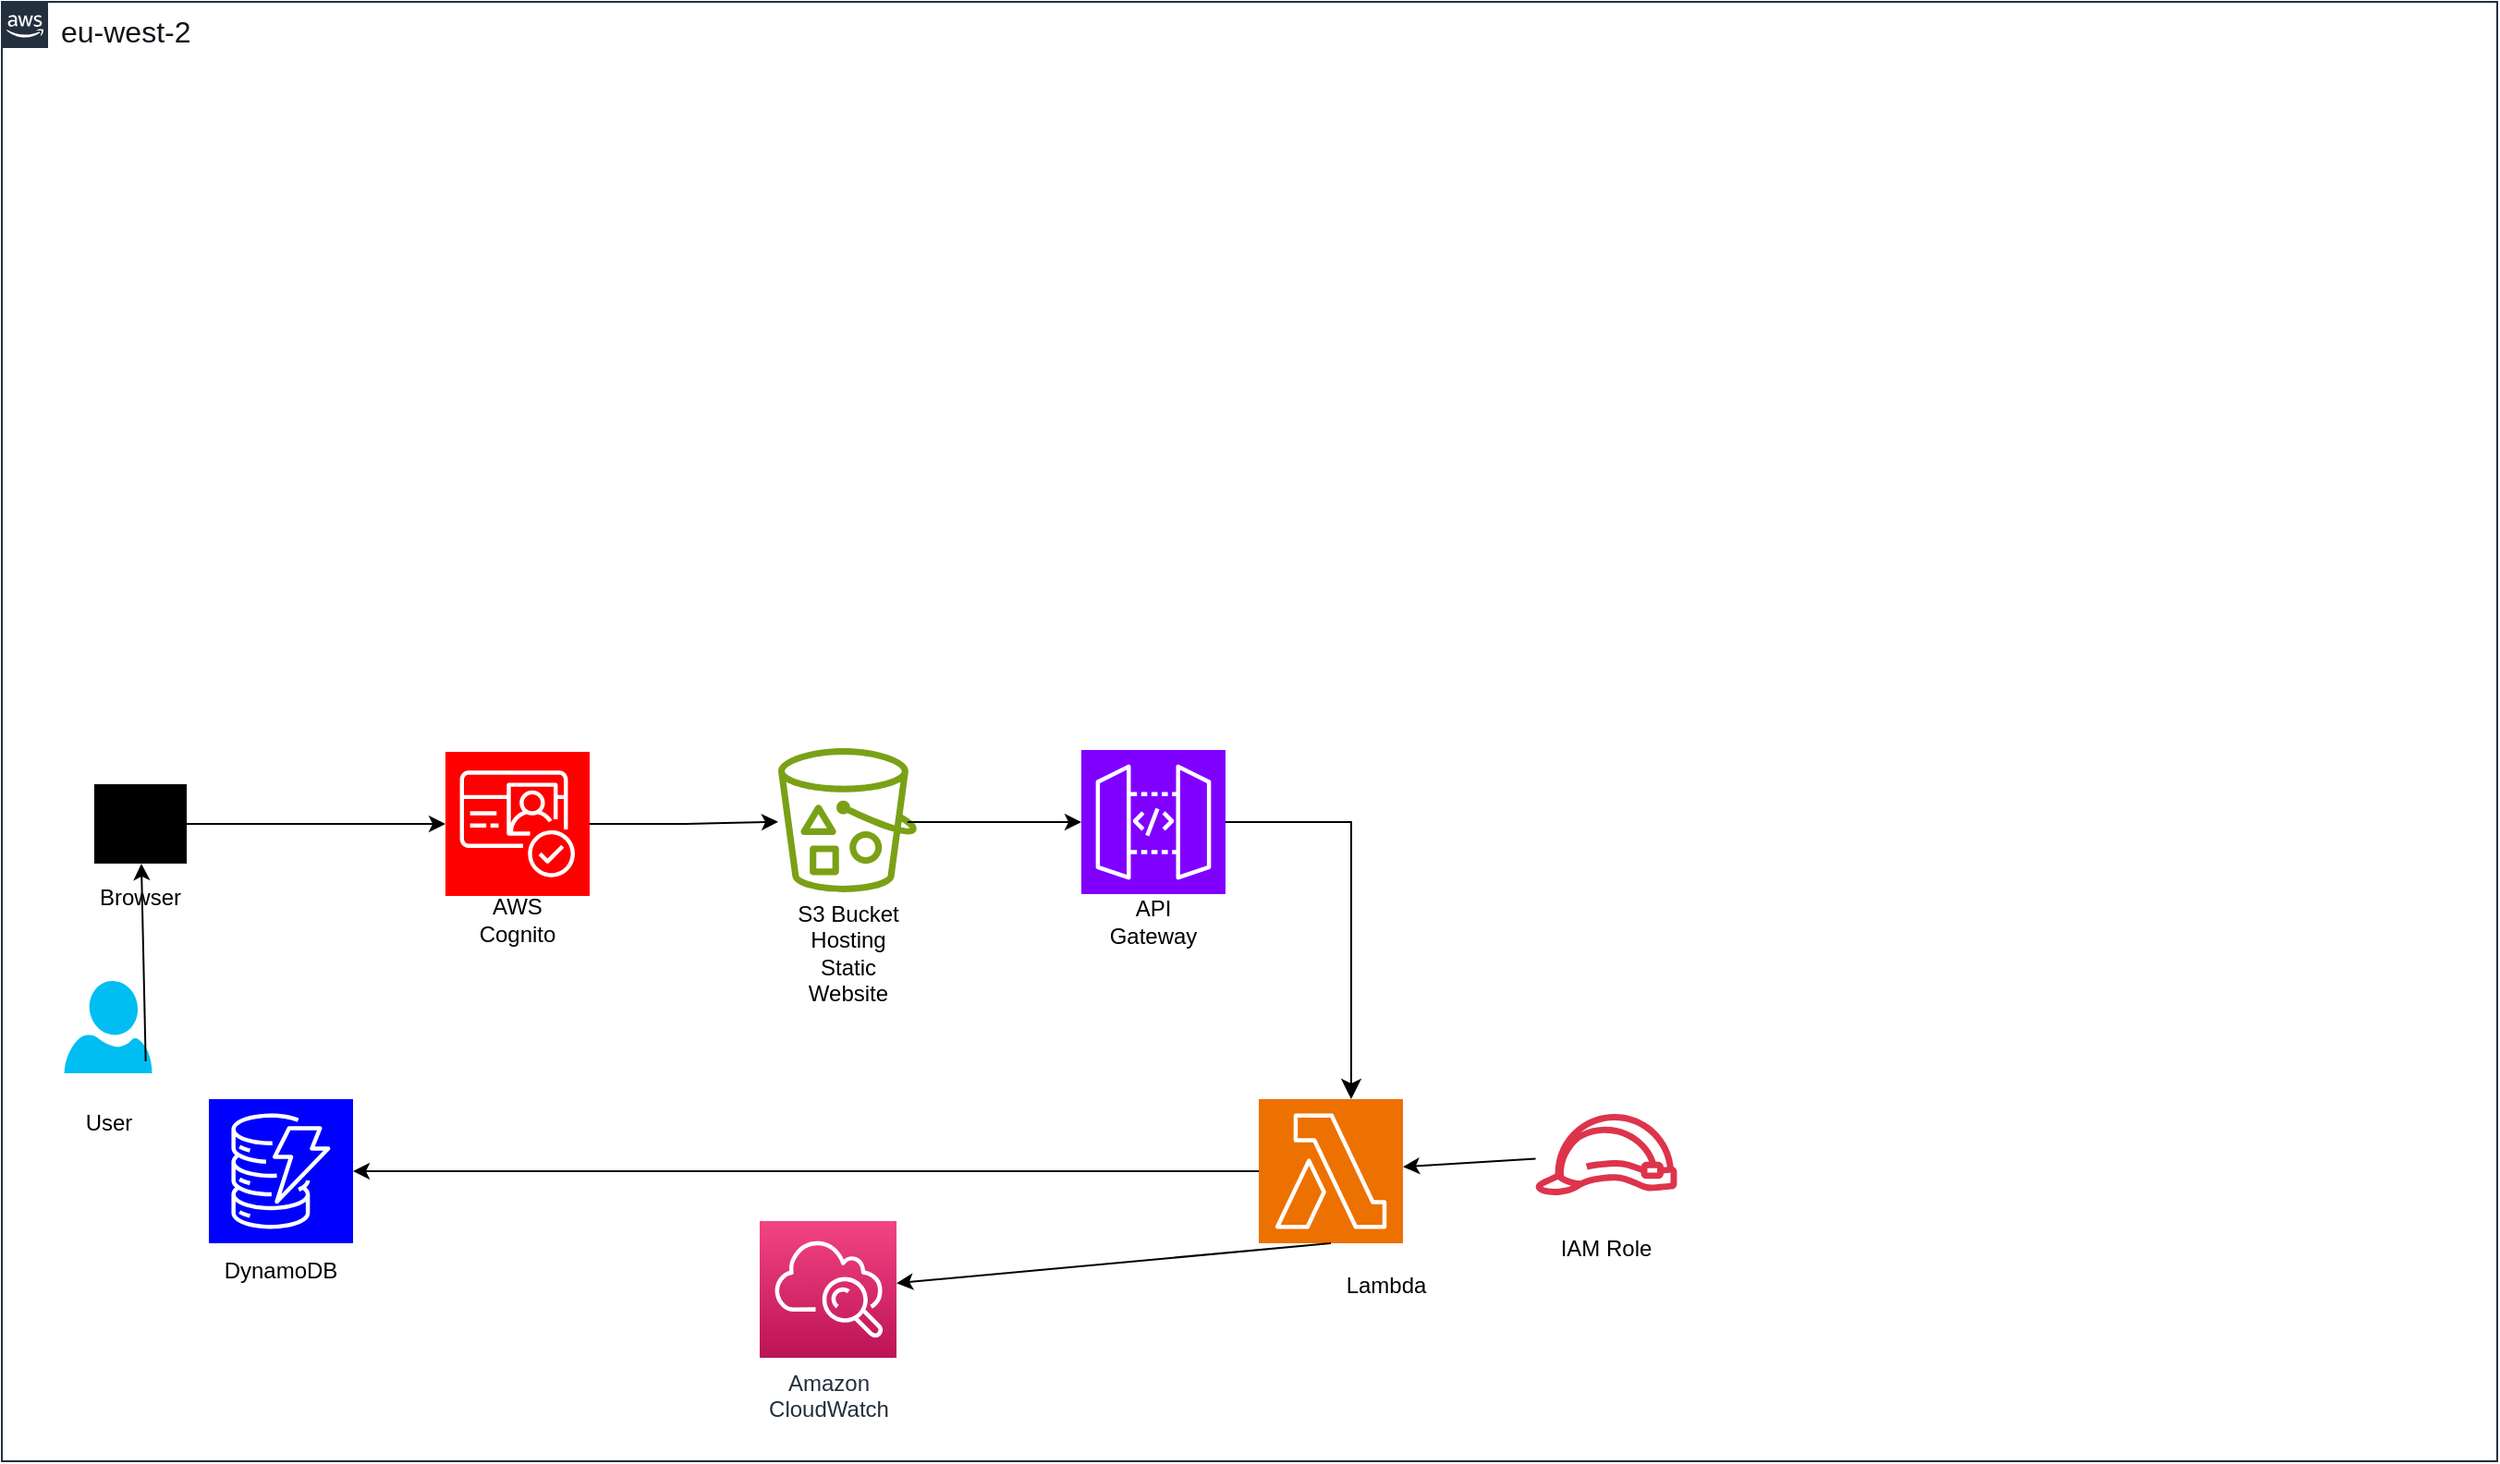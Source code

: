 <mxfile version="26.0.5">
  <diagram name="Page-1" id="FnGmgW-BA_g8rnHXzi0c">
    <mxGraphModel grid="1" page="1" gridSize="10" guides="1" tooltips="1" connect="1" arrows="1" fold="1" pageScale="1" pageWidth="827" pageHeight="1169" background="none" math="0" shadow="0">
      <root>
        <mxCell id="0" />
        <mxCell id="1" parent="0" />
        <mxCell id="OwloqUtJ-1rdB4F-nMjI-1" value="&lt;span style=&quot;color: rgb(15, 20, 26); font-family: &amp;quot;Amazon Ember&amp;quot;, Helvetica, Arial, sans-serif; font-size: 16px; background-color: rgb(255, 255, 255);&quot;&gt;eu-west-2&lt;/span&gt;" style="points=[[0,0],[0.25,0],[0.5,0],[0.75,0],[1,0],[1,0.25],[1,0.5],[1,0.75],[1,1],[0.75,1],[0.5,1],[0.25,1],[0,1],[0,0.75],[0,0.5],[0,0.25]];outlineConnect=0;gradientColor=none;html=1;whiteSpace=wrap;fontSize=12;fontStyle=0;container=1;pointerEvents=0;collapsible=0;recursiveResize=0;shape=mxgraph.aws4.group;grIcon=mxgraph.aws4.group_aws_cloud_alt;strokeColor=#232F3E;fillColor=none;verticalAlign=top;align=left;spacingLeft=30;fontColor=#232F3E;dashed=0;" vertex="1" parent="1">
          <mxGeometry x="-190" y="360" width="1350" height="790" as="geometry" />
        </mxCell>
        <mxCell id="OwloqUtJ-1rdB4F-nMjI-5" value="" style="endArrow=classic;html=1;rounded=0;" edge="1" parent="OwloqUtJ-1rdB4F-nMjI-1" source="OwloqUtJ-1rdB4F-nMjI-29" target="OwloqUtJ-1rdB4F-nMjI-7">
          <mxGeometry width="50" height="50" relative="1" as="geometry">
            <mxPoint x="-191" y="450" as="sourcePoint" />
            <mxPoint x="170" y="451.114" as="targetPoint" />
            <Array as="points" />
          </mxGeometry>
        </mxCell>
        <mxCell id="OwloqUtJ-1rdB4F-nMjI-7" value="" style="sketch=0;points=[[0,0,0],[0.25,0,0],[0.5,0,0],[0.75,0,0],[1,0,0],[0,1,0],[0.25,1,0],[0.5,1,0],[0.75,1,0],[1,1,0],[0,0.25,0],[0,0.5,0],[0,0.75,0],[1,0.25,0],[1,0.5,0],[1,0.75,0]];outlineConnect=0;fontColor=#232F3E;fillColor=light-dark(#ff0000, #ff7f93);strokeColor=#ffffff;dashed=0;verticalLabelPosition=bottom;verticalAlign=top;align=center;html=1;fontSize=12;fontStyle=0;aspect=fixed;shape=mxgraph.aws4.resourceIcon;resIcon=mxgraph.aws4.cognito;" vertex="1" parent="OwloqUtJ-1rdB4F-nMjI-1">
          <mxGeometry x="240" y="406" width="78" height="78" as="geometry" />
        </mxCell>
        <mxCell id="OwloqUtJ-1rdB4F-nMjI-8" value="" style="endArrow=classic;html=1;rounded=0;" edge="1" parent="OwloqUtJ-1rdB4F-nMjI-1" target="OwloqUtJ-1rdB4F-nMjI-6">
          <mxGeometry width="50" height="50" relative="1" as="geometry">
            <mxPoint x="317.99" y="445" as="sourcePoint" />
            <mxPoint x="419.998" y="445" as="targetPoint" />
            <Array as="points">
              <mxPoint x="369.99" y="445" />
            </Array>
          </mxGeometry>
        </mxCell>
        <mxCell id="OwloqUtJ-1rdB4F-nMjI-6" value="" style="sketch=0;outlineConnect=0;fontColor=#232F3E;gradientColor=none;fillColor=#7AA116;strokeColor=none;dashed=0;verticalLabelPosition=bottom;verticalAlign=top;align=center;html=1;fontSize=12;fontStyle=0;aspect=fixed;pointerEvents=1;shape=mxgraph.aws4.bucket_with_objects;" vertex="1" parent="OwloqUtJ-1rdB4F-nMjI-1">
          <mxGeometry x="420" y="404" width="75" height="78" as="geometry" />
        </mxCell>
        <mxCell id="OwloqUtJ-1rdB4F-nMjI-9" value="" style="sketch=0;points=[[0,0,0],[0.25,0,0],[0.5,0,0],[0.75,0,0],[1,0,0],[0,1,0],[0.25,1,0],[0.5,1,0],[0.75,1,0],[1,1,0],[0,0.25,0],[0,0.5,0],[0,0.75,0],[1,0.25,0],[1,0.5,0],[1,0.75,0]];outlineConnect=0;fontColor=#232F3E;fillColor=light-dark(#8000ff, #ff81d9);strokeColor=#ffffff;dashed=0;verticalLabelPosition=bottom;verticalAlign=top;align=center;html=1;fontSize=12;fontStyle=0;aspect=fixed;shape=mxgraph.aws4.resourceIcon;resIcon=mxgraph.aws4.api_gateway;" vertex="1" parent="OwloqUtJ-1rdB4F-nMjI-1">
          <mxGeometry x="584" y="405" width="78" height="78" as="geometry" />
        </mxCell>
        <mxCell id="OwloqUtJ-1rdB4F-nMjI-12" value="" style="sketch=0;outlineConnect=0;fontColor=#232F3E;gradientColor=none;fillColor=#DD344C;strokeColor=none;dashed=0;verticalLabelPosition=bottom;verticalAlign=top;align=center;html=1;fontSize=12;fontStyle=0;aspect=fixed;pointerEvents=1;shape=mxgraph.aws4.role;" vertex="1" parent="OwloqUtJ-1rdB4F-nMjI-1">
          <mxGeometry x="829" y="602" width="78" height="44" as="geometry" />
        </mxCell>
        <mxCell id="OwloqUtJ-1rdB4F-nMjI-13" value="" style="sketch=0;points=[[0,0,0],[0.25,0,0],[0.5,0,0],[0.75,0,0],[1,0,0],[0,1,0],[0.25,1,0],[0.5,1,0],[0.75,1,0],[1,1,0],[0,0.25,0],[0,0.5,0],[0,0.75,0],[1,0.25,0],[1,0.5,0],[1,0.75,0]];outlineConnect=0;fontColor=#232F3E;fillColor=#ED7100;strokeColor=#ffffff;dashed=0;verticalLabelPosition=bottom;verticalAlign=top;align=center;html=1;fontSize=12;fontStyle=0;aspect=fixed;shape=mxgraph.aws4.resourceIcon;resIcon=mxgraph.aws4.lambda;" vertex="1" parent="OwloqUtJ-1rdB4F-nMjI-1">
          <mxGeometry x="680" y="594" width="78" height="78" as="geometry" />
        </mxCell>
        <mxCell id="OwloqUtJ-1rdB4F-nMjI-14" value="" style="sketch=0;points=[[0,0,0],[0.25,0,0],[0.5,0,0],[0.75,0,0],[1,0,0],[0,1,0],[0.25,1,0],[0.5,1,0],[0.75,1,0],[1,1,0],[0,0.25,0],[0,0.5,0],[0,0.75,0],[1,0.25,0],[1,0.5,0],[1,0.75,0]];outlineConnect=0;fontColor=#232F3E;fillColor=light-dark(#0000ff, #ff7cff);strokeColor=#ffffff;dashed=0;verticalLabelPosition=bottom;verticalAlign=top;align=center;html=1;fontSize=12;fontStyle=0;aspect=fixed;shape=mxgraph.aws4.resourceIcon;resIcon=mxgraph.aws4.dynamodb;" vertex="1" parent="OwloqUtJ-1rdB4F-nMjI-1">
          <mxGeometry x="112" y="594" width="78" height="78" as="geometry" />
        </mxCell>
        <mxCell id="OwloqUtJ-1rdB4F-nMjI-15" value="" style="endArrow=classic;html=1;rounded=0;exitX=0.933;exitY=0.513;exitDx=0;exitDy=0;exitPerimeter=0;" edge="1" parent="OwloqUtJ-1rdB4F-nMjI-1" source="OwloqUtJ-1rdB4F-nMjI-6" target="OwloqUtJ-1rdB4F-nMjI-9">
          <mxGeometry width="50" height="50" relative="1" as="geometry">
            <mxPoint x="481.002" y="496.54" as="sourcePoint" />
            <mxPoint x="584" y="490" as="targetPoint" />
            <Array as="points" />
          </mxGeometry>
        </mxCell>
        <mxCell id="OwloqUtJ-1rdB4F-nMjI-19" value="" style="edgeStyle=elbowEdgeStyle;elbow=horizontal;endArrow=classic;html=1;curved=0;rounded=0;endSize=8;startSize=8;exitX=1;exitY=0.5;exitDx=0;exitDy=0;exitPerimeter=0;" edge="1" parent="OwloqUtJ-1rdB4F-nMjI-1" source="OwloqUtJ-1rdB4F-nMjI-9" target="OwloqUtJ-1rdB4F-nMjI-13">
          <mxGeometry width="50" height="50" relative="1" as="geometry">
            <mxPoint x="849" y="442" as="sourcePoint" />
            <mxPoint x="940" y="270" as="targetPoint" />
            <Array as="points">
              <mxPoint x="730" y="520" />
              <mxPoint x="1000" y="360" />
            </Array>
          </mxGeometry>
        </mxCell>
        <mxCell id="OwloqUtJ-1rdB4F-nMjI-22" value="AWS Cognito" style="text;html=1;align=center;verticalAlign=middle;whiteSpace=wrap;rounded=0;" vertex="1" parent="OwloqUtJ-1rdB4F-nMjI-1">
          <mxGeometry x="249" y="482" width="60" height="30" as="geometry" />
        </mxCell>
        <mxCell id="OwloqUtJ-1rdB4F-nMjI-23" value="S3 Bucket Hosting Static Website" style="text;html=1;align=center;verticalAlign=middle;whiteSpace=wrap;rounded=0;" vertex="1" parent="OwloqUtJ-1rdB4F-nMjI-1">
          <mxGeometry x="427.5" y="500" width="60" height="30" as="geometry" />
        </mxCell>
        <mxCell id="OwloqUtJ-1rdB4F-nMjI-24" value="API Gateway" style="text;html=1;align=center;verticalAlign=middle;whiteSpace=wrap;rounded=0;" vertex="1" parent="OwloqUtJ-1rdB4F-nMjI-1">
          <mxGeometry x="593" y="483" width="60" height="30" as="geometry" />
        </mxCell>
        <mxCell id="OwloqUtJ-1rdB4F-nMjI-26" value="Lambda" style="text;html=1;align=center;verticalAlign=middle;whiteSpace=wrap;rounded=0;" vertex="1" parent="OwloqUtJ-1rdB4F-nMjI-1">
          <mxGeometry x="719" y="680" width="60" height="30" as="geometry" />
        </mxCell>
        <mxCell id="OwloqUtJ-1rdB4F-nMjI-27" value="DynamoDB" style="text;html=1;align=center;verticalAlign=middle;whiteSpace=wrap;rounded=0;" vertex="1" parent="OwloqUtJ-1rdB4F-nMjI-1">
          <mxGeometry x="121" y="672" width="60" height="30" as="geometry" />
        </mxCell>
        <mxCell id="OwloqUtJ-1rdB4F-nMjI-28" value="IAM Role" style="text;html=1;align=center;verticalAlign=middle;whiteSpace=wrap;rounded=0;" vertex="1" parent="OwloqUtJ-1rdB4F-nMjI-1">
          <mxGeometry x="838" y="660" width="60" height="30" as="geometry" />
        </mxCell>
        <mxCell id="OwloqUtJ-1rdB4F-nMjI-29" value="" style="sketch=0;verticalLabelPosition=bottom;sketch=0;aspect=fixed;html=1;verticalAlign=top;strokeColor=none;fillColor=#000000;align=center;outlineConnect=0;pointerEvents=1;shape=mxgraph.citrix2.citrix_enterprise_browser;" vertex="1" parent="OwloqUtJ-1rdB4F-nMjI-1">
          <mxGeometry x="50" y="423.52" width="50" height="42.955" as="geometry" />
        </mxCell>
        <mxCell id="OwloqUtJ-1rdB4F-nMjI-30" value="Browser" style="text;html=1;align=center;verticalAlign=middle;whiteSpace=wrap;rounded=0;" vertex="1" parent="OwloqUtJ-1rdB4F-nMjI-1">
          <mxGeometry x="45" y="470" width="60" height="30" as="geometry" />
        </mxCell>
        <mxCell id="OwloqUtJ-1rdB4F-nMjI-4" value="" style="verticalLabelPosition=bottom;html=1;verticalAlign=top;align=center;strokeColor=none;fillColor=#00BEF2;shape=mxgraph.azure.user;" vertex="1" parent="OwloqUtJ-1rdB4F-nMjI-1">
          <mxGeometry x="33.75" y="530" width="47.5" height="50" as="geometry" />
        </mxCell>
        <mxCell id="OwloqUtJ-1rdB4F-nMjI-33" value="" style="endArrow=classic;html=1;rounded=0;exitX=0.928;exitY=0.87;exitDx=0;exitDy=0;exitPerimeter=0;" edge="1" parent="OwloqUtJ-1rdB4F-nMjI-1" source="OwloqUtJ-1rdB4F-nMjI-4" target="OwloqUtJ-1rdB4F-nMjI-29">
          <mxGeometry width="50" height="50" relative="1" as="geometry">
            <mxPoint x="-280" y="341" as="sourcePoint" />
            <mxPoint x="-210" y="310" as="targetPoint" />
          </mxGeometry>
        </mxCell>
        <mxCell id="OwloqUtJ-1rdB4F-nMjI-21" value="User" style="text;html=1;align=center;verticalAlign=middle;whiteSpace=wrap;rounded=0;" vertex="1" parent="OwloqUtJ-1rdB4F-nMjI-1">
          <mxGeometry x="27.5" y="594" width="60" height="26" as="geometry" />
        </mxCell>
        <mxCell id="OlG0k2G60RBSmVKNrlHs-7" value="" style="endArrow=classic;html=1;rounded=0;" edge="1" parent="OwloqUtJ-1rdB4F-nMjI-1" source="OwloqUtJ-1rdB4F-nMjI-12" target="OwloqUtJ-1rdB4F-nMjI-13">
          <mxGeometry width="50" height="50" relative="1" as="geometry">
            <mxPoint x="470" y="620" as="sourcePoint" />
            <mxPoint x="520" y="570" as="targetPoint" />
          </mxGeometry>
        </mxCell>
        <mxCell id="OlG0k2G60RBSmVKNrlHs-8" value="Amazon&lt;br&gt;CloudWatch&lt;br&gt;" style="outlineConnect=0;fontColor=#232F3E;gradientColor=#F34482;gradientDirection=north;fillColor=#BC1356;strokeColor=#ffffff;dashed=0;verticalLabelPosition=bottom;verticalAlign=top;align=center;html=1;fontSize=12;fontStyle=0;aspect=fixed;shape=mxgraph.aws4.resourceIcon;resIcon=mxgraph.aws4.cloudwatch;labelBackgroundColor=#ffffff;" vertex="1" parent="OwloqUtJ-1rdB4F-nMjI-1">
          <mxGeometry x="410" y="660" width="74" height="74" as="geometry" />
        </mxCell>
        <mxCell id="OlG0k2G60RBSmVKNrlHs-9" value="" style="endArrow=classic;html=1;rounded=0;exitX=0.5;exitY=1;exitDx=0;exitDy=0;exitPerimeter=0;" edge="1" parent="OwloqUtJ-1rdB4F-nMjI-1" source="OwloqUtJ-1rdB4F-nMjI-13" target="OlG0k2G60RBSmVKNrlHs-8">
          <mxGeometry width="50" height="50" relative="1" as="geometry">
            <mxPoint x="470" y="620" as="sourcePoint" />
            <mxPoint x="520" y="570" as="targetPoint" />
          </mxGeometry>
        </mxCell>
        <mxCell id="OlG0k2G60RBSmVKNrlHs-11" value="" style="endArrow=classic;html=1;rounded=0;exitX=0;exitY=0.5;exitDx=0;exitDy=0;exitPerimeter=0;entryX=1;entryY=0.5;entryDx=0;entryDy=0;entryPerimeter=0;" edge="1" parent="OwloqUtJ-1rdB4F-nMjI-1" source="OwloqUtJ-1rdB4F-nMjI-13" target="OwloqUtJ-1rdB4F-nMjI-14">
          <mxGeometry width="50" height="50" relative="1" as="geometry">
            <mxPoint x="470" y="620" as="sourcePoint" />
            <mxPoint x="520" y="570" as="targetPoint" />
          </mxGeometry>
        </mxCell>
      </root>
    </mxGraphModel>
  </diagram>
</mxfile>
